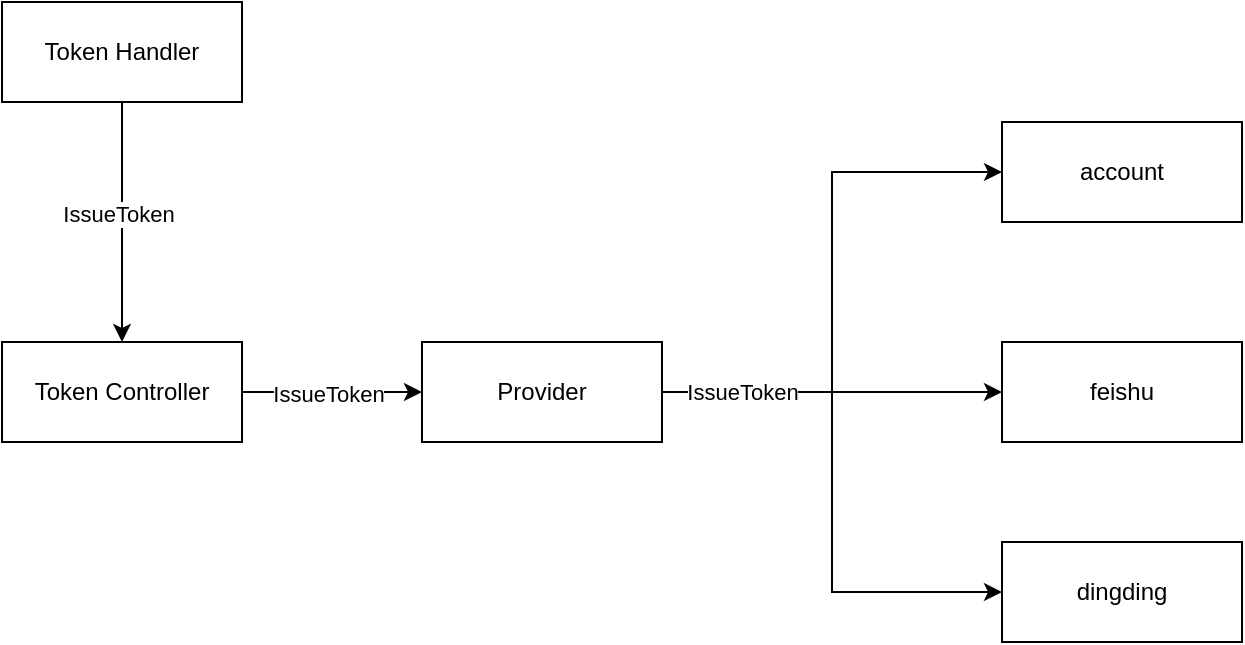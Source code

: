 <mxfile version="20.5.3" type="embed"><diagram id="EQLVSZpRq0eOv-_axa8d" name="Page-1"><mxGraphModel dx="906" dy="693" grid="1" gridSize="10" guides="1" tooltips="1" connect="1" arrows="1" fold="1" page="1" pageScale="1" pageWidth="850" pageHeight="1100" math="0" shadow="0"><root><mxCell id="0"/><mxCell id="1" parent="0"/><mxCell id="4" style="edgeStyle=orthogonalEdgeStyle;rounded=0;orthogonalLoop=1;jettySize=auto;html=1;entryX=0.5;entryY=0;entryDx=0;entryDy=0;" edge="1" parent="1" source="2" target="3"><mxGeometry relative="1" as="geometry"/></mxCell><mxCell id="5" value="IssueToken" style="edgeLabel;html=1;align=center;verticalAlign=middle;resizable=0;points=[];" vertex="1" connectable="0" parent="4"><mxGeometry x="-0.067" y="-2" relative="1" as="geometry"><mxPoint as="offset"/></mxGeometry></mxCell><mxCell id="2" value="Token Handler" style="rounded=0;whiteSpace=wrap;html=1;" vertex="1" parent="1"><mxGeometry x="190" y="110" width="120" height="50" as="geometry"/></mxCell><mxCell id="7" style="edgeStyle=orthogonalEdgeStyle;rounded=0;orthogonalLoop=1;jettySize=auto;html=1;entryX=0;entryY=0.5;entryDx=0;entryDy=0;" edge="1" parent="1" source="3" target="6"><mxGeometry relative="1" as="geometry"/></mxCell><mxCell id="8" value="IssueToken" style="edgeLabel;html=1;align=center;verticalAlign=middle;resizable=0;points=[];" vertex="1" connectable="0" parent="7"><mxGeometry x="-0.057" y="-1" relative="1" as="geometry"><mxPoint as="offset"/></mxGeometry></mxCell><mxCell id="3" value="Token Controller" style="rounded=0;whiteSpace=wrap;html=1;" vertex="1" parent="1"><mxGeometry x="190" y="280" width="120" height="50" as="geometry"/></mxCell><mxCell id="12" style="edgeStyle=orthogonalEdgeStyle;rounded=0;orthogonalLoop=1;jettySize=auto;html=1;entryX=0;entryY=0.5;entryDx=0;entryDy=0;" edge="1" parent="1" source="6" target="10"><mxGeometry relative="1" as="geometry"/></mxCell><mxCell id="13" style="edgeStyle=orthogonalEdgeStyle;rounded=0;orthogonalLoop=1;jettySize=auto;html=1;entryX=0;entryY=0.5;entryDx=0;entryDy=0;" edge="1" parent="1" source="6" target="9"><mxGeometry relative="1" as="geometry"/></mxCell><mxCell id="14" style="edgeStyle=orthogonalEdgeStyle;rounded=0;orthogonalLoop=1;jettySize=auto;html=1;entryX=0;entryY=0.5;entryDx=0;entryDy=0;" edge="1" parent="1" source="6" target="11"><mxGeometry relative="1" as="geometry"/></mxCell><mxCell id="15" value="IssueToken" style="edgeLabel;html=1;align=center;verticalAlign=middle;resizable=0;points=[];" vertex="1" connectable="0" parent="14"><mxGeometry x="-0.793" y="-2" relative="1" as="geometry"><mxPoint x="12" y="-2" as="offset"/></mxGeometry></mxCell><mxCell id="6" value="Provider" style="rounded=0;whiteSpace=wrap;html=1;" vertex="1" parent="1"><mxGeometry x="400" y="280" width="120" height="50" as="geometry"/></mxCell><mxCell id="9" value="account" style="rounded=0;whiteSpace=wrap;html=1;" vertex="1" parent="1"><mxGeometry x="690" y="170" width="120" height="50" as="geometry"/></mxCell><mxCell id="10" value="feishu" style="rounded=0;whiteSpace=wrap;html=1;" vertex="1" parent="1"><mxGeometry x="690" y="280" width="120" height="50" as="geometry"/></mxCell><mxCell id="11" value="dingding" style="rounded=0;whiteSpace=wrap;html=1;" vertex="1" parent="1"><mxGeometry x="690" y="380" width="120" height="50" as="geometry"/></mxCell></root></mxGraphModel></diagram></mxfile>